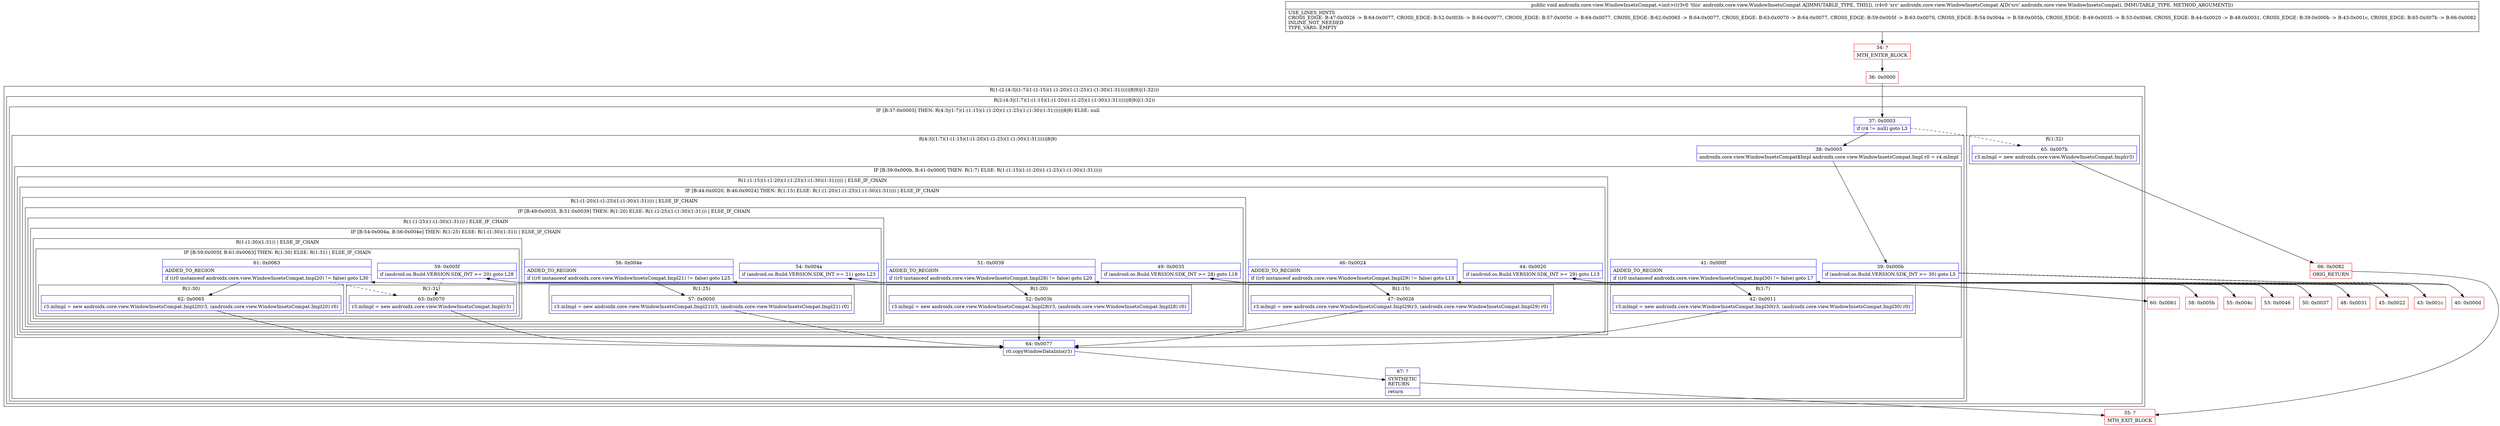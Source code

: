 digraph "CFG forandroidx.core.view.WindowInsetsCompat.\<init\>(Landroidx\/core\/view\/WindowInsetsCompat;)V" {
subgraph cluster_Region_1821222534 {
label = "R(1:(2:(4:3|(1:7)(1:(1:15)(1:(1:20)(1:(1:25)(1:(1:30)(1:31)))))|8|9)|(1:32)))";
node [shape=record,color=blue];
subgraph cluster_Region_786334671 {
label = "R(2:(4:3|(1:7)(1:(1:15)(1:(1:20)(1:(1:25)(1:(1:30)(1:31)))))|8|9)|(1:32))";
node [shape=record,color=blue];
subgraph cluster_IfRegion_2146632239 {
label = "IF [B:37:0x0003] THEN: R(4:3|(1:7)(1:(1:15)(1:(1:20)(1:(1:25)(1:(1:30)(1:31)))))|8|9) ELSE: null";
node [shape=record,color=blue];
Node_37 [shape=record,label="{37\:\ 0x0003|if (r4 != null) goto L3\l}"];
subgraph cluster_Region_1325044951 {
label = "R(4:3|(1:7)(1:(1:15)(1:(1:20)(1:(1:25)(1:(1:30)(1:31)))))|8|9)";
node [shape=record,color=blue];
Node_38 [shape=record,label="{38\:\ 0x0005|androidx.core.view.WindowInsetsCompat$Impl androidx.core.view.WindowInsetsCompat.Impl r0 = r4.mImpl\l}"];
subgraph cluster_IfRegion_1869216294 {
label = "IF [B:39:0x000b, B:41:0x000f] THEN: R(1:7) ELSE: R(1:(1:15)(1:(1:20)(1:(1:25)(1:(1:30)(1:31)))))";
node [shape=record,color=blue];
Node_39 [shape=record,label="{39\:\ 0x000b|if (android.os.Build.VERSION.SDK_INT \>= 30) goto L5\l}"];
Node_41 [shape=record,label="{41\:\ 0x000f|ADDED_TO_REGION\l|if ((r0 instanceof androidx.core.view.WindowInsetsCompat.Impl30) != false) goto L7\l}"];
subgraph cluster_Region_160986743 {
label = "R(1:7)";
node [shape=record,color=blue];
Node_42 [shape=record,label="{42\:\ 0x0011|r3.mImpl = new androidx.core.view.WindowInsetsCompat.Impl30(r3, (androidx.core.view.WindowInsetsCompat.Impl30) r0)\l}"];
}
subgraph cluster_Region_468447220 {
label = "R(1:(1:15)(1:(1:20)(1:(1:25)(1:(1:30)(1:31))))) | ELSE_IF_CHAIN\l";
node [shape=record,color=blue];
subgraph cluster_IfRegion_2075129206 {
label = "IF [B:44:0x0020, B:46:0x0024] THEN: R(1:15) ELSE: R(1:(1:20)(1:(1:25)(1:(1:30)(1:31)))) | ELSE_IF_CHAIN\l";
node [shape=record,color=blue];
Node_44 [shape=record,label="{44\:\ 0x0020|if (android.os.Build.VERSION.SDK_INT \>= 29) goto L13\l}"];
Node_46 [shape=record,label="{46\:\ 0x0024|ADDED_TO_REGION\l|if ((r0 instanceof androidx.core.view.WindowInsetsCompat.Impl29) != false) goto L15\l}"];
subgraph cluster_Region_1634306808 {
label = "R(1:15)";
node [shape=record,color=blue];
Node_47 [shape=record,label="{47\:\ 0x0026|r3.mImpl = new androidx.core.view.WindowInsetsCompat.Impl29(r3, (androidx.core.view.WindowInsetsCompat.Impl29) r0)\l}"];
}
subgraph cluster_Region_441697177 {
label = "R(1:(1:20)(1:(1:25)(1:(1:30)(1:31)))) | ELSE_IF_CHAIN\l";
node [shape=record,color=blue];
subgraph cluster_IfRegion_1097983033 {
label = "IF [B:49:0x0035, B:51:0x0039] THEN: R(1:20) ELSE: R(1:(1:25)(1:(1:30)(1:31))) | ELSE_IF_CHAIN\l";
node [shape=record,color=blue];
Node_49 [shape=record,label="{49\:\ 0x0035|if (android.os.Build.VERSION.SDK_INT \>= 28) goto L18\l}"];
Node_51 [shape=record,label="{51\:\ 0x0039|ADDED_TO_REGION\l|if ((r0 instanceof androidx.core.view.WindowInsetsCompat.Impl28) != false) goto L20\l}"];
subgraph cluster_Region_185600430 {
label = "R(1:20)";
node [shape=record,color=blue];
Node_52 [shape=record,label="{52\:\ 0x003b|r3.mImpl = new androidx.core.view.WindowInsetsCompat.Impl28(r3, (androidx.core.view.WindowInsetsCompat.Impl28) r0)\l}"];
}
subgraph cluster_Region_1086979047 {
label = "R(1:(1:25)(1:(1:30)(1:31))) | ELSE_IF_CHAIN\l";
node [shape=record,color=blue];
subgraph cluster_IfRegion_252725759 {
label = "IF [B:54:0x004a, B:56:0x004e] THEN: R(1:25) ELSE: R(1:(1:30)(1:31)) | ELSE_IF_CHAIN\l";
node [shape=record,color=blue];
Node_54 [shape=record,label="{54\:\ 0x004a|if (android.os.Build.VERSION.SDK_INT \>= 21) goto L23\l}"];
Node_56 [shape=record,label="{56\:\ 0x004e|ADDED_TO_REGION\l|if ((r0 instanceof androidx.core.view.WindowInsetsCompat.Impl21) != false) goto L25\l}"];
subgraph cluster_Region_579026095 {
label = "R(1:25)";
node [shape=record,color=blue];
Node_57 [shape=record,label="{57\:\ 0x0050|r3.mImpl = new androidx.core.view.WindowInsetsCompat.Impl21(r3, (androidx.core.view.WindowInsetsCompat.Impl21) r0)\l}"];
}
subgraph cluster_Region_659319723 {
label = "R(1:(1:30)(1:31)) | ELSE_IF_CHAIN\l";
node [shape=record,color=blue];
subgraph cluster_IfRegion_1813861610 {
label = "IF [B:59:0x005f, B:61:0x0063] THEN: R(1:30) ELSE: R(1:31) | ELSE_IF_CHAIN\l";
node [shape=record,color=blue];
Node_59 [shape=record,label="{59\:\ 0x005f|if (android.os.Build.VERSION.SDK_INT \>= 20) goto L28\l}"];
Node_61 [shape=record,label="{61\:\ 0x0063|ADDED_TO_REGION\l|if ((r0 instanceof androidx.core.view.WindowInsetsCompat.Impl20) != false) goto L30\l}"];
subgraph cluster_Region_1741389246 {
label = "R(1:30)";
node [shape=record,color=blue];
Node_62 [shape=record,label="{62\:\ 0x0065|r3.mImpl = new androidx.core.view.WindowInsetsCompat.Impl20(r3, (androidx.core.view.WindowInsetsCompat.Impl20) r0)\l}"];
}
subgraph cluster_Region_1671214329 {
label = "R(1:31)";
node [shape=record,color=blue];
Node_63 [shape=record,label="{63\:\ 0x0070|r3.mImpl = new androidx.core.view.WindowInsetsCompat.Impl(r3)\l}"];
}
}
}
}
}
}
}
}
}
}
Node_64 [shape=record,label="{64\:\ 0x0077|r0.copyWindowDataInto(r3)\l}"];
Node_67 [shape=record,label="{67\:\ ?|SYNTHETIC\lRETURN\l|return\l}"];
}
}
subgraph cluster_Region_1733819416 {
label = "R(1:32)";
node [shape=record,color=blue];
Node_65 [shape=record,label="{65\:\ 0x007b|r3.mImpl = new androidx.core.view.WindowInsetsCompat.Impl(r3)\l}"];
}
}
}
Node_34 [shape=record,color=red,label="{34\:\ ?|MTH_ENTER_BLOCK\l}"];
Node_36 [shape=record,color=red,label="{36\:\ 0x0000}"];
Node_40 [shape=record,color=red,label="{40\:\ 0x000d}"];
Node_35 [shape=record,color=red,label="{35\:\ ?|MTH_EXIT_BLOCK\l}"];
Node_43 [shape=record,color=red,label="{43\:\ 0x001c}"];
Node_45 [shape=record,color=red,label="{45\:\ 0x0022}"];
Node_48 [shape=record,color=red,label="{48\:\ 0x0031}"];
Node_50 [shape=record,color=red,label="{50\:\ 0x0037}"];
Node_53 [shape=record,color=red,label="{53\:\ 0x0046}"];
Node_55 [shape=record,color=red,label="{55\:\ 0x004c}"];
Node_58 [shape=record,color=red,label="{58\:\ 0x005b}"];
Node_60 [shape=record,color=red,label="{60\:\ 0x0061}"];
Node_66 [shape=record,color=red,label="{66\:\ 0x0082|ORIG_RETURN\l}"];
MethodNode[shape=record,label="{public void androidx.core.view.WindowInsetsCompat.\<init\>((r3v0 'this' androidx.core.view.WindowInsetsCompat A[IMMUTABLE_TYPE, THIS]), (r4v0 'src' androidx.core.view.WindowInsetsCompat A[D('src' androidx.core.view.WindowInsetsCompat), IMMUTABLE_TYPE, METHOD_ARGUMENT]))  | USE_LINES_HINTS\lCROSS_EDGE: B:47:0x0026 \-\> B:64:0x0077, CROSS_EDGE: B:52:0x003b \-\> B:64:0x0077, CROSS_EDGE: B:57:0x0050 \-\> B:64:0x0077, CROSS_EDGE: B:62:0x0065 \-\> B:64:0x0077, CROSS_EDGE: B:63:0x0070 \-\> B:64:0x0077, CROSS_EDGE: B:59:0x005f \-\> B:63:0x0070, CROSS_EDGE: B:54:0x004a \-\> B:58:0x005b, CROSS_EDGE: B:49:0x0035 \-\> B:53:0x0046, CROSS_EDGE: B:44:0x0020 \-\> B:48:0x0031, CROSS_EDGE: B:39:0x000b \-\> B:43:0x001c, CROSS_EDGE: B:65:0x007b \-\> B:66:0x0082\lINLINE_NOT_NEEDED\lTYPE_VARS: EMPTY\l}"];
MethodNode -> Node_34;Node_37 -> Node_38;
Node_37 -> Node_65[style=dashed];
Node_38 -> Node_39;
Node_39 -> Node_40;
Node_39 -> Node_43[style=dashed];
Node_41 -> Node_42;
Node_41 -> Node_43[style=dashed];
Node_42 -> Node_64;
Node_44 -> Node_45;
Node_44 -> Node_48[style=dashed];
Node_46 -> Node_47;
Node_46 -> Node_48[style=dashed];
Node_47 -> Node_64;
Node_49 -> Node_50;
Node_49 -> Node_53[style=dashed];
Node_51 -> Node_52;
Node_51 -> Node_53[style=dashed];
Node_52 -> Node_64;
Node_54 -> Node_55;
Node_54 -> Node_58[style=dashed];
Node_56 -> Node_57;
Node_56 -> Node_58[style=dashed];
Node_57 -> Node_64;
Node_59 -> Node_60;
Node_59 -> Node_63[style=dashed];
Node_61 -> Node_62;
Node_61 -> Node_63[style=dashed];
Node_62 -> Node_64;
Node_63 -> Node_64;
Node_64 -> Node_67;
Node_67 -> Node_35;
Node_65 -> Node_66;
Node_34 -> Node_36;
Node_36 -> Node_37;
Node_40 -> Node_41;
Node_43 -> Node_44;
Node_45 -> Node_46;
Node_48 -> Node_49;
Node_50 -> Node_51;
Node_53 -> Node_54;
Node_55 -> Node_56;
Node_58 -> Node_59;
Node_60 -> Node_61;
Node_66 -> Node_35;
}


